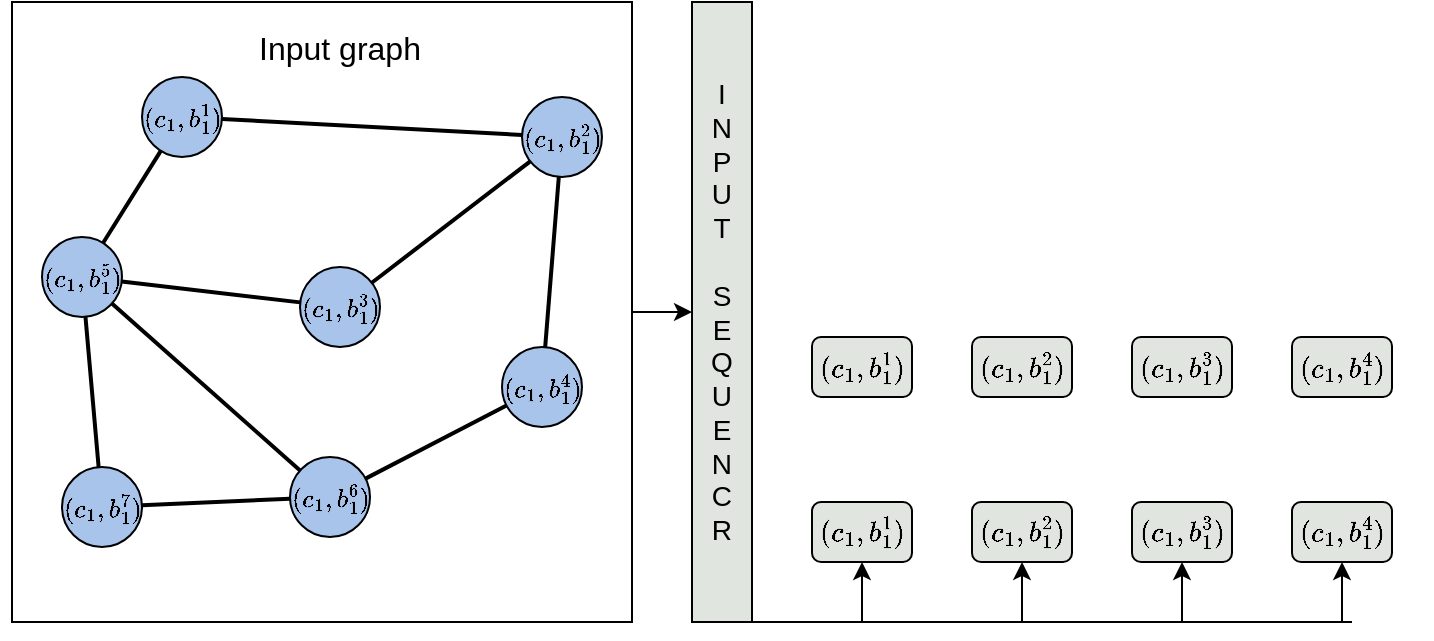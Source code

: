 <mxfile version="15.9.1" type="github">
  <diagram id="h1I-jIf15oPsMgG-KGj4" name="Page-1">
    <mxGraphModel dx="1113" dy="759" grid="1" gridSize="10" guides="1" tooltips="1" connect="1" arrows="1" fold="1" page="1" pageScale="1" pageWidth="1169" pageHeight="827" math="1" shadow="0">
      <root>
        <mxCell id="0" />
        <mxCell id="1" parent="0" />
        <mxCell id="QwG7ELGLsjSeEckzHyIb-3" style="edgeStyle=orthogonalEdgeStyle;rounded=0;orthogonalLoop=1;jettySize=auto;html=1;entryX=0;entryY=0.5;entryDx=0;entryDy=0;fontSize=14;" edge="1" parent="1" source="gv34mnI8brFqdIba_EGr-3" target="QwG7ELGLsjSeEckzHyIb-2">
          <mxGeometry relative="1" as="geometry" />
        </mxCell>
        <mxCell id="gv34mnI8brFqdIba_EGr-3" value="" style="whiteSpace=wrap;html=1;aspect=fixed;strokeColor=#000000;fillColor=none;" parent="1" vertex="1">
          <mxGeometry x="40" y="320" width="310" height="310" as="geometry" />
        </mxCell>
        <mxCell id="gv34mnI8brFqdIba_EGr-102" value="" style="endArrow=none;html=1;rounded=0;strokeColor=#000000;strokeWidth=2;" parent="1" source="gv34mnI8brFqdIba_EGr-115" target="gv34mnI8brFqdIba_EGr-100" edge="1">
          <mxGeometry width="50" height="50" relative="1" as="geometry">
            <mxPoint x="308.74" y="497.534" as="sourcePoint" />
            <mxPoint x="185" y="447.5" as="targetPoint" />
          </mxGeometry>
        </mxCell>
        <mxCell id="gv34mnI8brFqdIba_EGr-119" value="" style="ellipse;whiteSpace=wrap;html=1;aspect=fixed;strokeColor=#000000;fillColor=#A9C4EB;" parent="1" vertex="1">
          <mxGeometry x="285" y="492.5" width="40" height="40" as="geometry" />
        </mxCell>
        <mxCell id="gv34mnI8brFqdIba_EGr-94" value="" style="ellipse;whiteSpace=wrap;html=1;aspect=fixed;strokeColor=#000000;fillColor=#A9C4EB;" parent="1" vertex="1">
          <mxGeometry x="55" y="437.5" width="40" height="40" as="geometry" />
        </mxCell>
        <mxCell id="gv34mnI8brFqdIba_EGr-95" value="" style="ellipse;whiteSpace=wrap;html=1;aspect=fixed;strokeColor=#000000;fillColor=#A9C4EB;" parent="1" vertex="1">
          <mxGeometry x="184" y="452.5" width="40" height="40" as="geometry" />
        </mxCell>
        <mxCell id="gv34mnI8brFqdIba_EGr-96" value="" style="ellipse;whiteSpace=wrap;html=1;aspect=fixed;strokeColor=#000000;fillColor=#A9C4EB;" parent="1" vertex="1">
          <mxGeometry x="65" y="552.5" width="40" height="40" as="geometry" />
        </mxCell>
        <mxCell id="gv34mnI8brFqdIba_EGr-97" value="" style="ellipse;whiteSpace=wrap;html=1;aspect=fixed;strokeColor=#000000;fillColor=#A9C4EB;" parent="1" vertex="1">
          <mxGeometry x="179" y="547.5" width="40" height="40" as="geometry" />
        </mxCell>
        <mxCell id="gv34mnI8brFqdIba_EGr-99" value="" style="ellipse;whiteSpace=wrap;html=1;aspect=fixed;strokeColor=#000000;fillColor=#A9C4EB;" parent="1" vertex="1">
          <mxGeometry x="105" y="357.5" width="40" height="40" as="geometry" />
        </mxCell>
        <mxCell id="gv34mnI8brFqdIba_EGr-100" value="" style="ellipse;whiteSpace=wrap;html=1;aspect=fixed;strokeColor=#000000;fillColor=#A9C4EB;" parent="1" vertex="1">
          <mxGeometry x="295" y="367.5" width="40" height="40" as="geometry" />
        </mxCell>
        <mxCell id="gv34mnI8brFqdIba_EGr-101" value="" style="endArrow=none;html=1;rounded=0;strokeColor=#000000;strokeWidth=2;" parent="1" source="gv34mnI8brFqdIba_EGr-97" target="gv34mnI8brFqdIba_EGr-119" edge="1">
          <mxGeometry width="50" height="50" relative="1" as="geometry">
            <mxPoint x="135" y="497.5" as="sourcePoint" />
            <mxPoint x="287.663" y="530.617" as="targetPoint" />
          </mxGeometry>
        </mxCell>
        <mxCell id="gv34mnI8brFqdIba_EGr-103" value="" style="endArrow=none;html=1;rounded=0;strokeColor=#000000;fontSize=16;fontStyle=1;strokeWidth=2;" parent="1" source="gv34mnI8brFqdIba_EGr-97" target="gv34mnI8brFqdIba_EGr-94" edge="1">
          <mxGeometry width="50" height="50" relative="1" as="geometry">
            <mxPoint x="135" y="497.5" as="sourcePoint" />
            <mxPoint x="185" y="447.5" as="targetPoint" />
          </mxGeometry>
        </mxCell>
        <mxCell id="gv34mnI8brFqdIba_EGr-104" value="" style="endArrow=none;html=1;rounded=0;strokeColor=#000000;strokeWidth=2;" parent="1" source="gv34mnI8brFqdIba_EGr-96" target="gv34mnI8brFqdIba_EGr-97" edge="1">
          <mxGeometry width="50" height="50" relative="1" as="geometry">
            <mxPoint x="135" y="497.5" as="sourcePoint" />
            <mxPoint x="185" y="447.5" as="targetPoint" />
          </mxGeometry>
        </mxCell>
        <mxCell id="gv34mnI8brFqdIba_EGr-105" value="" style="endArrow=none;html=1;rounded=0;strokeColor=#000000;strokeWidth=2;" parent="1" source="gv34mnI8brFqdIba_EGr-99" target="gv34mnI8brFqdIba_EGr-100" edge="1">
          <mxGeometry width="50" height="50" relative="1" as="geometry">
            <mxPoint x="135" y="497.5" as="sourcePoint" />
            <mxPoint x="185" y="447.5" as="targetPoint" />
          </mxGeometry>
        </mxCell>
        <mxCell id="gv34mnI8brFqdIba_EGr-106" value="" style="endArrow=none;html=1;rounded=0;strokeColor=#000000;strokeWidth=2;" parent="1" source="gv34mnI8brFqdIba_EGr-94" target="gv34mnI8brFqdIba_EGr-95" edge="1">
          <mxGeometry width="50" height="50" relative="1" as="geometry">
            <mxPoint x="135" y="497.5" as="sourcePoint" />
            <mxPoint x="185" y="447.5" as="targetPoint" />
          </mxGeometry>
        </mxCell>
        <mxCell id="gv34mnI8brFqdIba_EGr-107" value="" style="endArrow=none;html=1;rounded=0;strokeColor=#000000;strokeWidth=2;" parent="1" source="gv34mnI8brFqdIba_EGr-94" target="gv34mnI8brFqdIba_EGr-99" edge="1">
          <mxGeometry width="50" height="50" relative="1" as="geometry">
            <mxPoint x="135" y="497.5" as="sourcePoint" />
            <mxPoint x="185" y="447.5" as="targetPoint" />
          </mxGeometry>
        </mxCell>
        <mxCell id="gv34mnI8brFqdIba_EGr-109" value="" style="endArrow=none;html=1;rounded=0;strokeColor=#000000;strokeWidth=2;" parent="1" source="gv34mnI8brFqdIba_EGr-96" target="gv34mnI8brFqdIba_EGr-94" edge="1">
          <mxGeometry width="50" height="50" relative="1" as="geometry">
            <mxPoint x="135" y="497.5" as="sourcePoint" />
            <mxPoint x="185" y="447.5" as="targetPoint" />
          </mxGeometry>
        </mxCell>
        <mxCell id="gv34mnI8brFqdIba_EGr-110" value="" style="endArrow=none;html=1;rounded=0;strokeColor=#000000;strokeWidth=2;" parent="1" source="gv34mnI8brFqdIba_EGr-95" target="gv34mnI8brFqdIba_EGr-100" edge="1">
          <mxGeometry width="50" height="50" relative="1" as="geometry">
            <mxPoint x="135" y="497.5" as="sourcePoint" />
            <mxPoint x="185" y="447.5" as="targetPoint" />
          </mxGeometry>
        </mxCell>
        <mxCell id="gv34mnI8brFqdIba_EGr-111" value="&lt;font style=&quot;font-size: 11px;&quot;&gt;$$(c_1,b^1_1)$$&lt;/font&gt;" style="text;html=1;strokeColor=none;fillColor=none;align=center;verticalAlign=middle;whiteSpace=wrap;rounded=0;fontSize=11;" parent="1" vertex="1">
          <mxGeometry x="110" y="362.5" width="30" height="30" as="geometry" />
        </mxCell>
        <mxCell id="gv34mnI8brFqdIba_EGr-112" value="&lt;span style=&quot;font-size: 11px;&quot;&gt;$$(c_1,b^7_1)$$&lt;/span&gt;" style="text;html=1;strokeColor=none;fillColor=none;align=center;verticalAlign=middle;whiteSpace=wrap;rounded=0;fontSize=11;" parent="1" vertex="1">
          <mxGeometry x="70" y="557.5" width="30" height="30" as="geometry" />
        </mxCell>
        <mxCell id="gv34mnI8brFqdIba_EGr-113" value="&lt;span style=&quot;font-size: 11px;&quot;&gt;$$(c_1,b^5_1)$$&lt;/span&gt;" style="text;html=1;strokeColor=none;fillColor=none;align=center;verticalAlign=middle;whiteSpace=wrap;rounded=0;fontSize=11;" parent="1" vertex="1">
          <mxGeometry x="60" y="442.5" width="30" height="30" as="geometry" />
        </mxCell>
        <mxCell id="gv34mnI8brFqdIba_EGr-114" value="&lt;span style=&quot;font-size: 11px;&quot;&gt;$$(c_1,b^6_1)$$&lt;/span&gt;" style="text;html=1;strokeColor=none;fillColor=none;align=center;verticalAlign=middle;whiteSpace=wrap;rounded=0;fontSize=11;" parent="1" vertex="1">
          <mxGeometry x="184" y="552.5" width="30" height="30" as="geometry" />
        </mxCell>
        <mxCell id="gv34mnI8brFqdIba_EGr-115" value="&lt;span style=&quot;font-size: 11px;&quot;&gt;$$(c_1,b^4_1)$$&lt;/span&gt;" style="text;html=1;strokeColor=none;fillColor=none;align=center;verticalAlign=middle;whiteSpace=wrap;rounded=0;fontSize=11;" parent="1" vertex="1">
          <mxGeometry x="290" y="497.5" width="30" height="30" as="geometry" />
        </mxCell>
        <mxCell id="gv34mnI8brFqdIba_EGr-116" value="&lt;span style=&quot;font-size: 11px;&quot;&gt;$$(c_1,b^3_1)$$&lt;/span&gt;" style="text;html=1;strokeColor=none;fillColor=none;align=center;verticalAlign=middle;whiteSpace=wrap;rounded=0;fontSize=11;" parent="1" vertex="1">
          <mxGeometry x="189" y="457.5" width="30" height="30" as="geometry" />
        </mxCell>
        <mxCell id="gv34mnI8brFqdIba_EGr-117" value="&lt;span style=&quot;font-size: 11px;&quot;&gt;$$(c_1,b^2_1)$$&lt;/span&gt;" style="text;html=1;strokeColor=none;fillColor=none;align=center;verticalAlign=middle;whiteSpace=wrap;rounded=0;fontSize=11;" parent="1" vertex="1">
          <mxGeometry x="300" y="372.5" width="30" height="30" as="geometry" />
        </mxCell>
        <mxCell id="QwG7ELGLsjSeEckzHyIb-1" value="" style="rounded=0;whiteSpace=wrap;html=1;fillColor=none;" vertex="1" parent="1">
          <mxGeometry x="380" y="320" width="30" height="310" as="geometry" />
        </mxCell>
        <mxCell id="QwG7ELGLsjSeEckzHyIb-2" value="&lt;font style=&quot;font-size: 14px;&quot;&gt;I&lt;br style=&quot;font-size: 14px;&quot;&gt;N&lt;br style=&quot;font-size: 14px;&quot;&gt;P&lt;br style=&quot;font-size: 14px;&quot;&gt;U&lt;br style=&quot;font-size: 14px;&quot;&gt;T&lt;br style=&quot;font-size: 14px;&quot;&gt;&amp;nbsp;&lt;br style=&quot;font-size: 14px;&quot;&gt;S&lt;br style=&quot;font-size: 14px;&quot;&gt;E&lt;br style=&quot;font-size: 14px;&quot;&gt;Q&lt;br style=&quot;font-size: 14px;&quot;&gt;U&lt;br style=&quot;font-size: 14px;&quot;&gt;E&lt;br style=&quot;font-size: 14px;&quot;&gt;N&lt;br style=&quot;font-size: 14px;&quot;&gt;C&lt;br style=&quot;font-size: 14px;&quot;&gt;R&lt;/font&gt;" style="text;html=1;strokeColor=#000000;fillColor=#E0E5DF;align=center;verticalAlign=middle;whiteSpace=wrap;rounded=0;fontSize=14;" vertex="1" parent="1">
          <mxGeometry x="380" y="320" width="30" height="310" as="geometry" />
        </mxCell>
        <mxCell id="QwG7ELGLsjSeEckzHyIb-4" value="Input graph" style="text;html=1;strokeColor=none;fillColor=none;align=center;verticalAlign=middle;whiteSpace=wrap;rounded=0;fontSize=16;" vertex="1" parent="1">
          <mxGeometry x="159" y="327.5" width="90" height="30" as="geometry" />
        </mxCell>
        <mxCell id="QwG7ELGLsjSeEckzHyIb-5" value="" style="endArrow=none;html=1;rounded=0;fontSize=16;exitX=1;exitY=1;exitDx=0;exitDy=0;" edge="1" parent="1" source="QwG7ELGLsjSeEckzHyIb-2">
          <mxGeometry width="50" height="50" relative="1" as="geometry">
            <mxPoint x="430" y="610" as="sourcePoint" />
            <mxPoint x="710" y="630" as="targetPoint" />
            <Array as="points">
              <mxPoint x="530" y="630" />
            </Array>
          </mxGeometry>
        </mxCell>
        <mxCell id="QwG7ELGLsjSeEckzHyIb-6" value="" style="rounded=1;whiteSpace=wrap;html=1;fontSize=16;fillColor=#E0E5DF;" vertex="1" parent="1">
          <mxGeometry x="440" y="570" width="50" height="30" as="geometry" />
        </mxCell>
        <mxCell id="QwG7ELGLsjSeEckzHyIb-7" value="&lt;span style=&quot;color: rgb(0 , 0 , 0) ; font-family: &amp;#34;helvetica&amp;#34; ; font-size: 12px ; font-style: normal ; font-weight: normal ; letter-spacing: normal ; text-align: center ; text-indent: 0px ; text-transform: none ; word-spacing: 0px ; background-color: rgb(248 , 249 , 250) ; text-decoration: none ; display: inline ; float: none&quot;&gt;$$(c_1,b^2_1)$$&lt;/span&gt;" style="rounded=1;whiteSpace=wrap;html=1;fontSize=16;fillColor=#E0E5DF;" vertex="1" parent="1">
          <mxGeometry x="520" y="570" width="50" height="30" as="geometry" />
        </mxCell>
        <mxCell id="QwG7ELGLsjSeEckzHyIb-8" value="&lt;span style=&quot;font-size: 12px&quot;&gt;$$(c_1,b^3_1)$$&lt;/span&gt;" style="rounded=1;whiteSpace=wrap;html=1;fontSize=16;fillColor=#E0E5DF;" vertex="1" parent="1">
          <mxGeometry x="600" y="570" width="50" height="30" as="geometry" />
        </mxCell>
        <mxCell id="QwG7ELGLsjSeEckzHyIb-9" value="&lt;span style=&quot;font-size: 12px&quot;&gt;$$(c_1,b^4_1)$$&lt;/span&gt;" style="rounded=1;whiteSpace=wrap;html=1;fontSize=16;fillColor=#E0E5DF;" vertex="1" parent="1">
          <mxGeometry x="680" y="570" width="50" height="30" as="geometry" />
        </mxCell>
        <mxCell id="QwG7ELGLsjSeEckzHyIb-10" value="" style="endArrow=classic;html=1;rounded=0;fontSize=16;" edge="1" parent="1" target="QwG7ELGLsjSeEckzHyIb-6">
          <mxGeometry width="50" height="50" relative="1" as="geometry">
            <mxPoint x="465" y="630" as="sourcePoint" />
            <mxPoint x="590" y="500" as="targetPoint" />
          </mxGeometry>
        </mxCell>
        <mxCell id="QwG7ELGLsjSeEckzHyIb-11" value="" style="endArrow=classic;html=1;rounded=0;fontSize=16;" edge="1" parent="1" target="QwG7ELGLsjSeEckzHyIb-9">
          <mxGeometry width="50" height="50" relative="1" as="geometry">
            <mxPoint x="705" y="630" as="sourcePoint" />
            <mxPoint x="600" y="500" as="targetPoint" />
          </mxGeometry>
        </mxCell>
        <mxCell id="QwG7ELGLsjSeEckzHyIb-12" value="" style="endArrow=classic;html=1;rounded=0;fontSize=16;" edge="1" parent="1" target="QwG7ELGLsjSeEckzHyIb-8">
          <mxGeometry width="50" height="50" relative="1" as="geometry">
            <mxPoint x="625" y="630" as="sourcePoint" />
            <mxPoint x="590" y="500" as="targetPoint" />
          </mxGeometry>
        </mxCell>
        <mxCell id="QwG7ELGLsjSeEckzHyIb-13" value="" style="endArrow=classic;html=1;rounded=0;fontSize=16;" edge="1" parent="1" target="QwG7ELGLsjSeEckzHyIb-7">
          <mxGeometry width="50" height="50" relative="1" as="geometry">
            <mxPoint x="545" y="630" as="sourcePoint" />
            <mxPoint x="560" y="690" as="targetPoint" />
          </mxGeometry>
        </mxCell>
        <mxCell id="QwG7ELGLsjSeEckzHyIb-14" value="&lt;font style=&quot;font-size: 12px&quot;&gt;$$(c_1,b^1_1)$$&lt;/font&gt;" style="text;html=1;strokeColor=none;fillColor=none;align=center;verticalAlign=middle;whiteSpace=wrap;rounded=0;fontSize=11;" vertex="1" parent="1">
          <mxGeometry x="450" y="570" width="30" height="30" as="geometry" />
        </mxCell>
        <mxCell id="QwG7ELGLsjSeEckzHyIb-15" value="&lt;span style=&quot;color: rgb(0 , 0 , 0) ; font-family: &amp;#34;helvetica&amp;#34; ; font-size: 12px ; font-style: normal ; font-weight: normal ; letter-spacing: normal ; text-align: center ; text-indent: 0px ; text-transform: none ; word-spacing: 0px ; background-color: rgb(248 , 249 , 250) ; text-decoration: none ; display: inline ; float: none&quot;&gt;$$(c_1,b^2_1)$$&lt;/span&gt;" style="rounded=1;whiteSpace=wrap;html=1;fontSize=16;fillColor=#E0E5DF;" vertex="1" parent="1">
          <mxGeometry x="520" y="487.5" width="50" height="30" as="geometry" />
        </mxCell>
        <mxCell id="QwG7ELGLsjSeEckzHyIb-16" value="&lt;span style=&quot;color: rgb(0 , 0 , 0) ; font-family: &amp;#34;helvetica&amp;#34; ; font-size: 12px ; font-style: normal ; font-weight: normal ; letter-spacing: normal ; text-align: center ; text-indent: 0px ; text-transform: none ; word-spacing: 0px ; background-color: rgb(248 , 249 , 250) ; text-decoration: none ; display: inline ; float: none&quot;&gt;$$(c_1,b^1_1)$$&lt;/span&gt;" style="rounded=1;whiteSpace=wrap;html=1;fontSize=16;fillColor=#E0E5DF;" vertex="1" parent="1">
          <mxGeometry x="440" y="487.5" width="50" height="30" as="geometry" />
        </mxCell>
        <mxCell id="QwG7ELGLsjSeEckzHyIb-17" value="&lt;span style=&quot;color: rgb(0 , 0 , 0) ; font-family: &amp;#34;helvetica&amp;#34; ; font-size: 12px ; font-style: normal ; font-weight: normal ; letter-spacing: normal ; text-align: center ; text-indent: 0px ; text-transform: none ; word-spacing: 0px ; background-color: rgb(248 , 249 , 250) ; text-decoration: none ; display: inline ; float: none&quot;&gt;$$(c_1,b^3_1)$$&lt;/span&gt;" style="rounded=1;whiteSpace=wrap;html=1;fontSize=16;fillColor=#E0E5DF;" vertex="1" parent="1">
          <mxGeometry x="600" y="487.5" width="50" height="30" as="geometry" />
        </mxCell>
        <mxCell id="QwG7ELGLsjSeEckzHyIb-18" value="&lt;span style=&quot;color: rgb(0 , 0 , 0) ; font-family: &amp;#34;helvetica&amp;#34; ; font-size: 12px ; font-style: normal ; font-weight: normal ; letter-spacing: normal ; text-align: center ; text-indent: 0px ; text-transform: none ; word-spacing: 0px ; background-color: rgb(248 , 249 , 250) ; text-decoration: none ; display: inline ; float: none&quot;&gt;$$(c_1,b^4_1)$$&lt;/span&gt;" style="rounded=1;whiteSpace=wrap;html=1;fontSize=16;fillColor=#E0E5DF;" vertex="1" parent="1">
          <mxGeometry x="680" y="487.5" width="50" height="30" as="geometry" />
        </mxCell>
      </root>
    </mxGraphModel>
  </diagram>
</mxfile>
